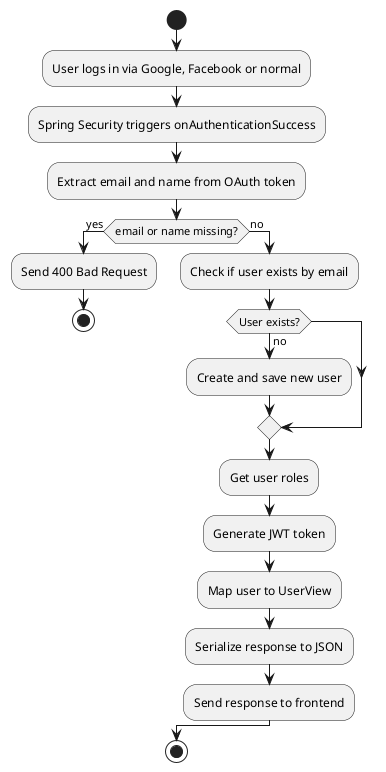 @startuml
start

:User logs in via Google, Facebook or normal;

:Spring Security triggers onAuthenticationSuccess;

:Extract email and name from OAuth token;


if (email or name missing?) then (yes)
  :Send 400 Bad Request;
  stop
else (no)
  :Check if user exists by email;

  if (User exists?) then (no)
    :Create and save new user;
  endif

  :Get user roles;
  :Generate JWT token;
  :Map user to UserView;
  :Serialize response to JSON;
  :Send response to frontend;
endif

stop
@enduml
